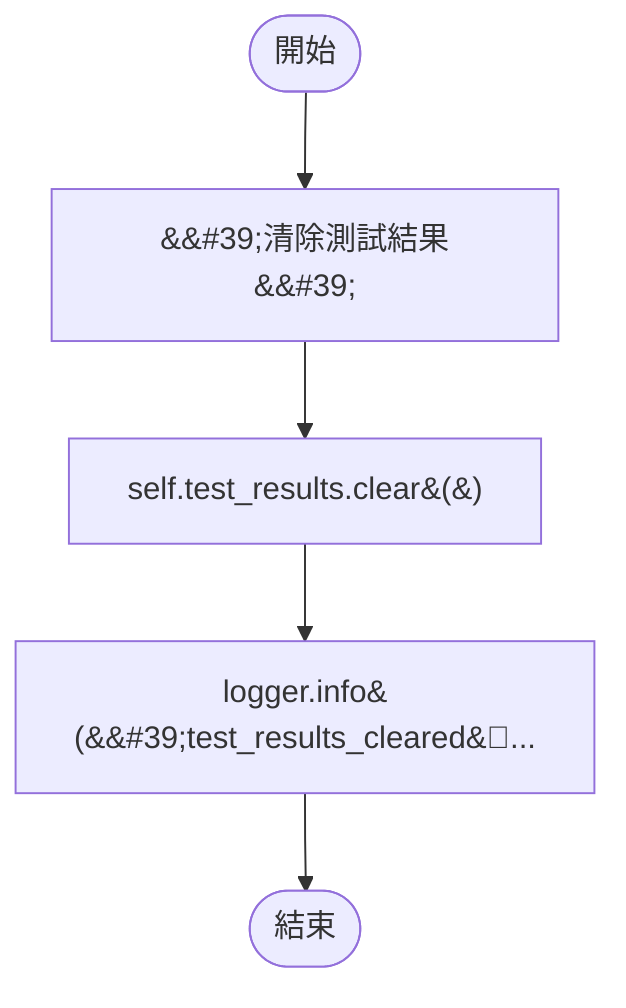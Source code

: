 flowchart TB
    n1([開始])
    n2([結束])
    n3[&amp;&#35;39;清除測試結果&amp;&#35;39;]
    n4[self.test_results.clear&#40;&#41;]
    n5[logger.info&#40;&amp;&#35;39;test_results_cleared&amp;&#3...]
    n1 --> n3
    n3 --> n4
    n4 --> n5
    n5 --> n2